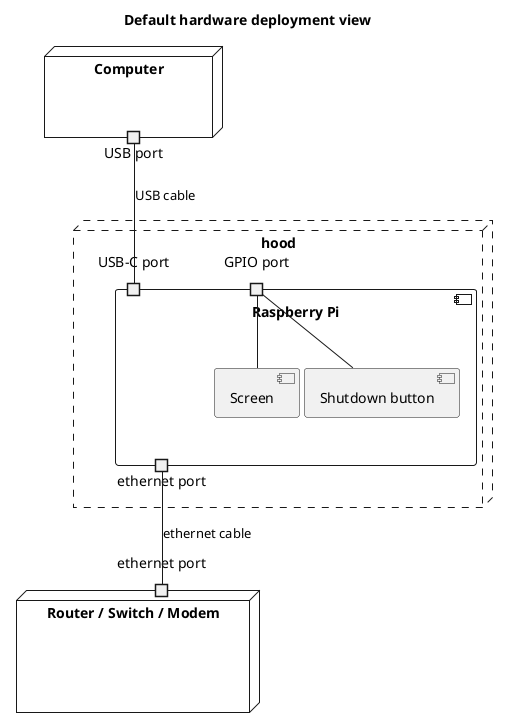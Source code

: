 @startuml
title Default hardware deployment view
node Computer {
portout "USB port" as computerusb
}
node hood #line.dashed {
component "Raspberry Pi" as pi {
portin "USB-C port" as piusb
port "GPIO port" as gpiopi
portout "ethernet port" as piethernet
component Screen
component "Shutdown button" as button
}
}
node "Router / Switch / Modem" as router {
port "ethernet port" as routerethernet
}
computerusb -- piusb : USB cable
gpiopi - button 
gpiopi - Screen 
piethernet -- routerethernet : ethernet cable

@enduml
